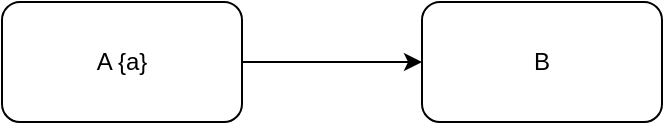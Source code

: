 <mxfile version="20.3.0" type="device"><diagram id="2cy3IKym3orxy45ZXBAN" name="pg1"><mxGraphModel dx="946" dy="697" grid="1" gridSize="10" guides="1" tooltips="1" connect="1" arrows="1" fold="1" page="1" pageScale="1" pageWidth="827" pageHeight="1169" math="0" shadow="0"><root><mxCell id="0"/><mxCell id="1" parent="0"/><mxCell id="Xmcqos-LXyjSjheaeaEP-3" style="edgeStyle=orthogonalEdgeStyle;rounded=0;orthogonalLoop=1;jettySize=auto;html=1;exitX=1;exitY=0.5;exitDx=0;exitDy=0;entryX=0;entryY=0.5;entryDx=0;entryDy=0;" edge="1" parent="1" source="Xmcqos-LXyjSjheaeaEP-1" target="Xmcqos-LXyjSjheaeaEP-2"><mxGeometry relative="1" as="geometry"/></mxCell><mxCell id="Xmcqos-LXyjSjheaeaEP-1" value="A {a}" style="rounded=1;whiteSpace=wrap;html=1;" vertex="1" parent="1"><mxGeometry x="70" y="120" width="120" height="60" as="geometry"/></mxCell><mxCell id="Xmcqos-LXyjSjheaeaEP-2" value="B" style="rounded=1;whiteSpace=wrap;html=1;" vertex="1" parent="1"><mxGeometry x="280" y="120" width="120" height="60" as="geometry"/></mxCell></root></mxGraphModel></diagram></mxfile>